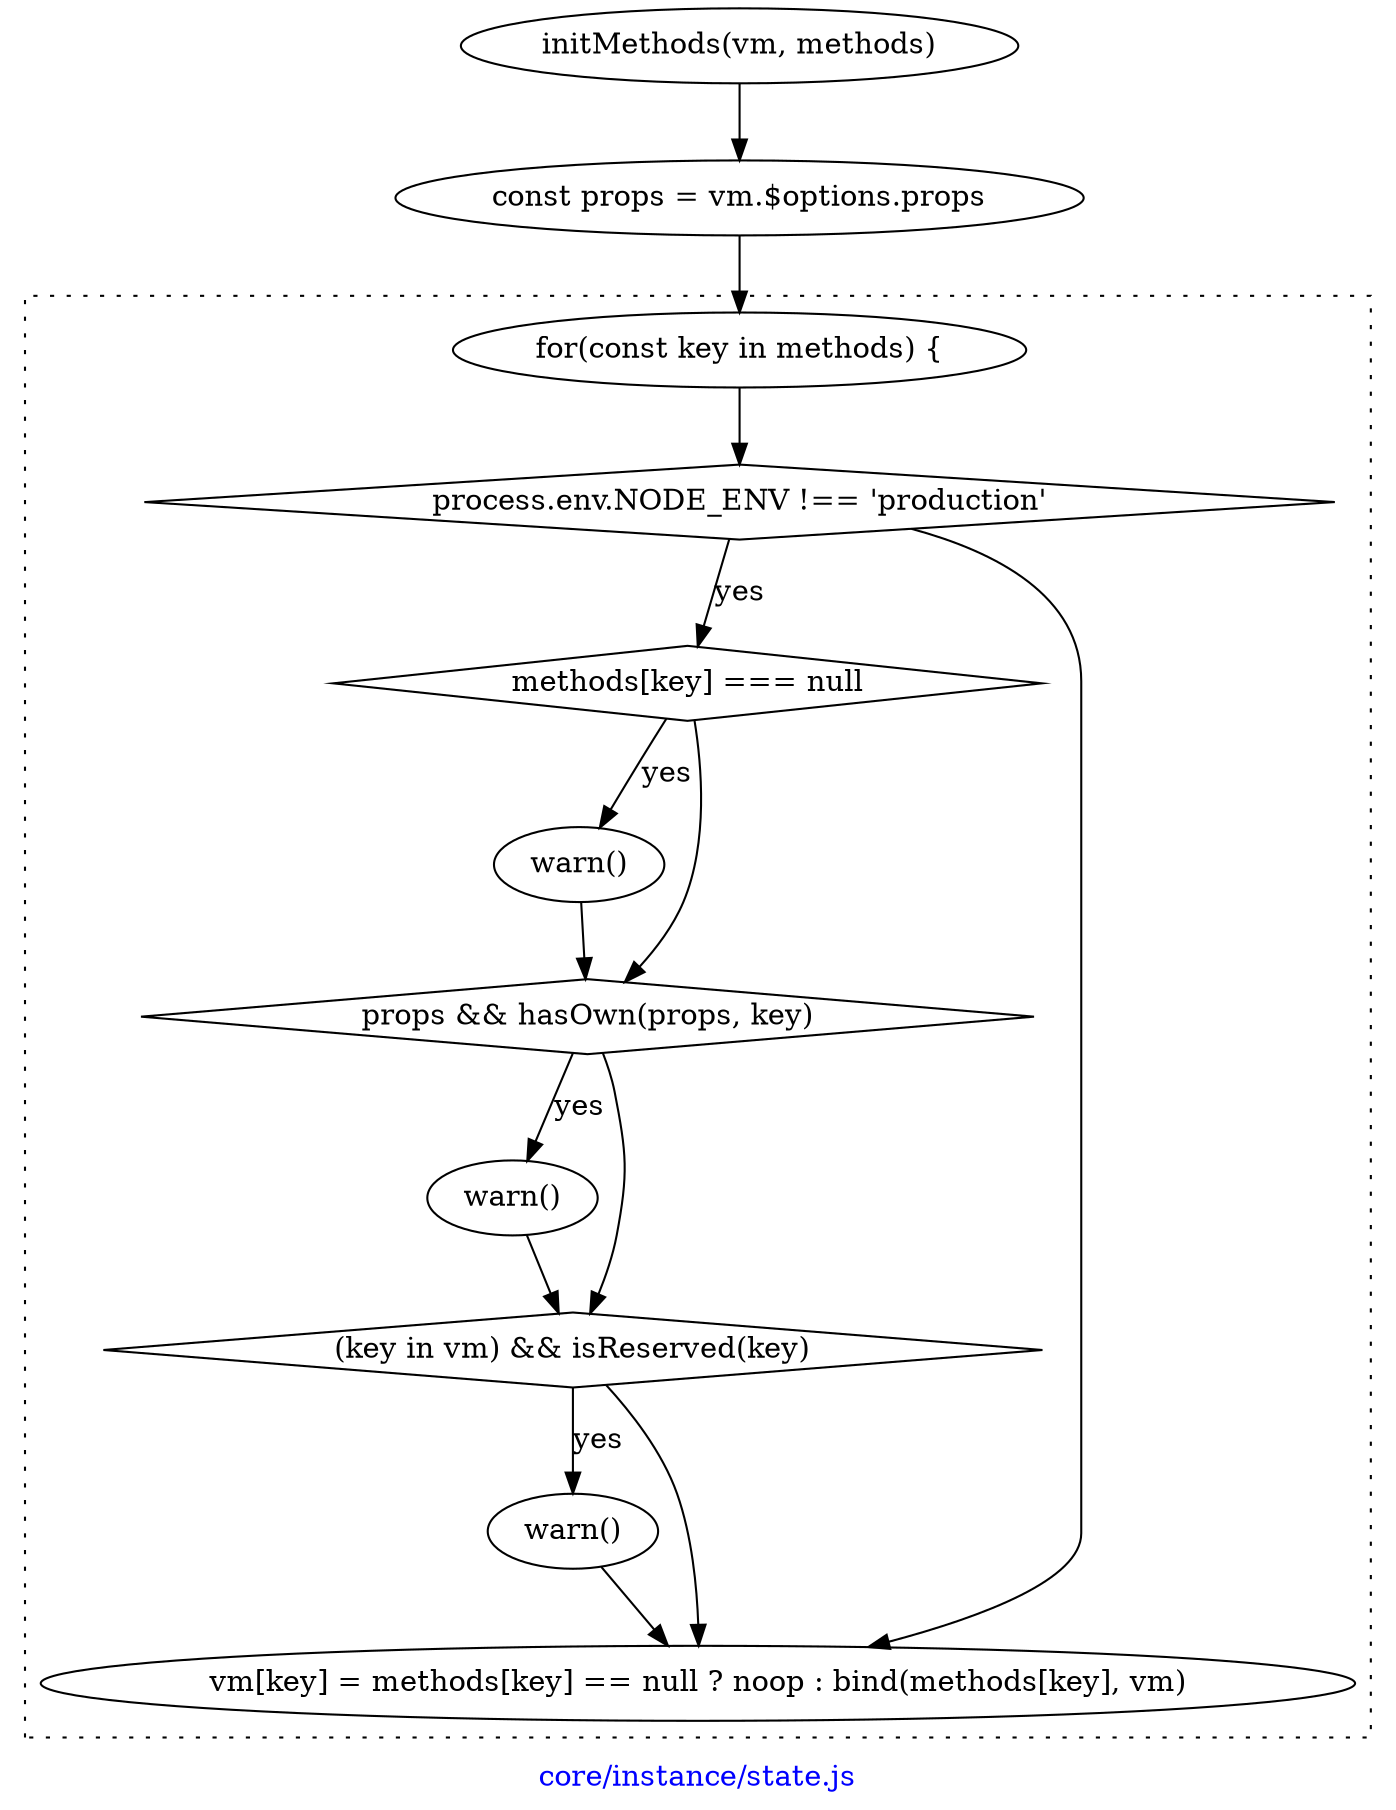 digraph G {
    graph [
        label="core/instance/state.js"
        fontcolor=blue
    ]

    start [
        label="initMethods(vm, methods)"
    ]

    varProps [
        label="const props = vm.$options.props"
    ]
    start -> varProps
    walkMethods [
        label="for(const key in methods) {"
    ]
    varProps -> walkMethods
    subgraph cluster_walk {
        graph[
            label=""
            style=dotted
        ]
        notProduction [
            label="process.env.NODE_ENV !== 'production'"
            shape=diamond
        ]
        walkMethods -> notProduction
        isNull [
            label="methods[key] === null"
            shape=diamond
        ]
        notProduction -> isNull [label="yes"]
        warn0 [
            label="warn()"
        ]
        isNull -> warn0 [label="yes"]
        methodIsProp [
            label="props && hasOwn(props, key)"
            shape=diamond
        ]
        isNull -> methodIsProp
        warn0 -> methodIsProp
        warn1 [
            label="warn()"
        ]
        methodIsProp -> warn1 [label="yes"]
        isReserved [
            label="(key in vm) && isReserved(key)"
            shape=diamond
        ]
        methodIsProp -> isReserved
        warn1 -> isReserved
        warn2 [
            label="warn()"
        ]
        isReserved -> warn2 [label="yes"]
        bindMethod [
            label="vm[key] = methods[key] == null ? noop : bind(methods[key], vm)"
        ]
        warn2 -> bindMethod
        isReserved -> bindMethod
        notProduction -> bindMethod
    }
}